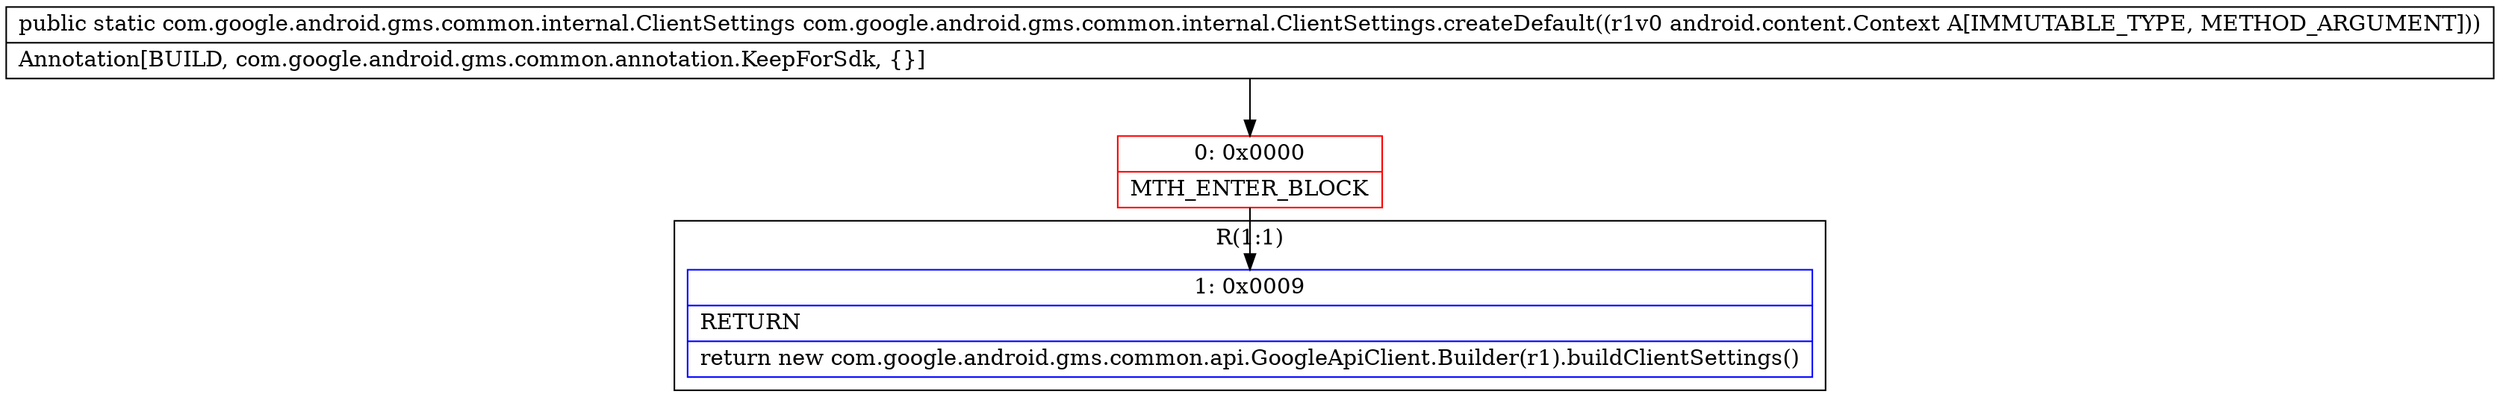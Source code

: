 digraph "CFG forcom.google.android.gms.common.internal.ClientSettings.createDefault(Landroid\/content\/Context;)Lcom\/google\/android\/gms\/common\/internal\/ClientSettings;" {
subgraph cluster_Region_742565526 {
label = "R(1:1)";
node [shape=record,color=blue];
Node_1 [shape=record,label="{1\:\ 0x0009|RETURN\l|return new com.google.android.gms.common.api.GoogleApiClient.Builder(r1).buildClientSettings()\l}"];
}
Node_0 [shape=record,color=red,label="{0\:\ 0x0000|MTH_ENTER_BLOCK\l}"];
MethodNode[shape=record,label="{public static com.google.android.gms.common.internal.ClientSettings com.google.android.gms.common.internal.ClientSettings.createDefault((r1v0 android.content.Context A[IMMUTABLE_TYPE, METHOD_ARGUMENT]))  | Annotation[BUILD, com.google.android.gms.common.annotation.KeepForSdk, \{\}]\l}"];
MethodNode -> Node_0;
Node_0 -> Node_1;
}

